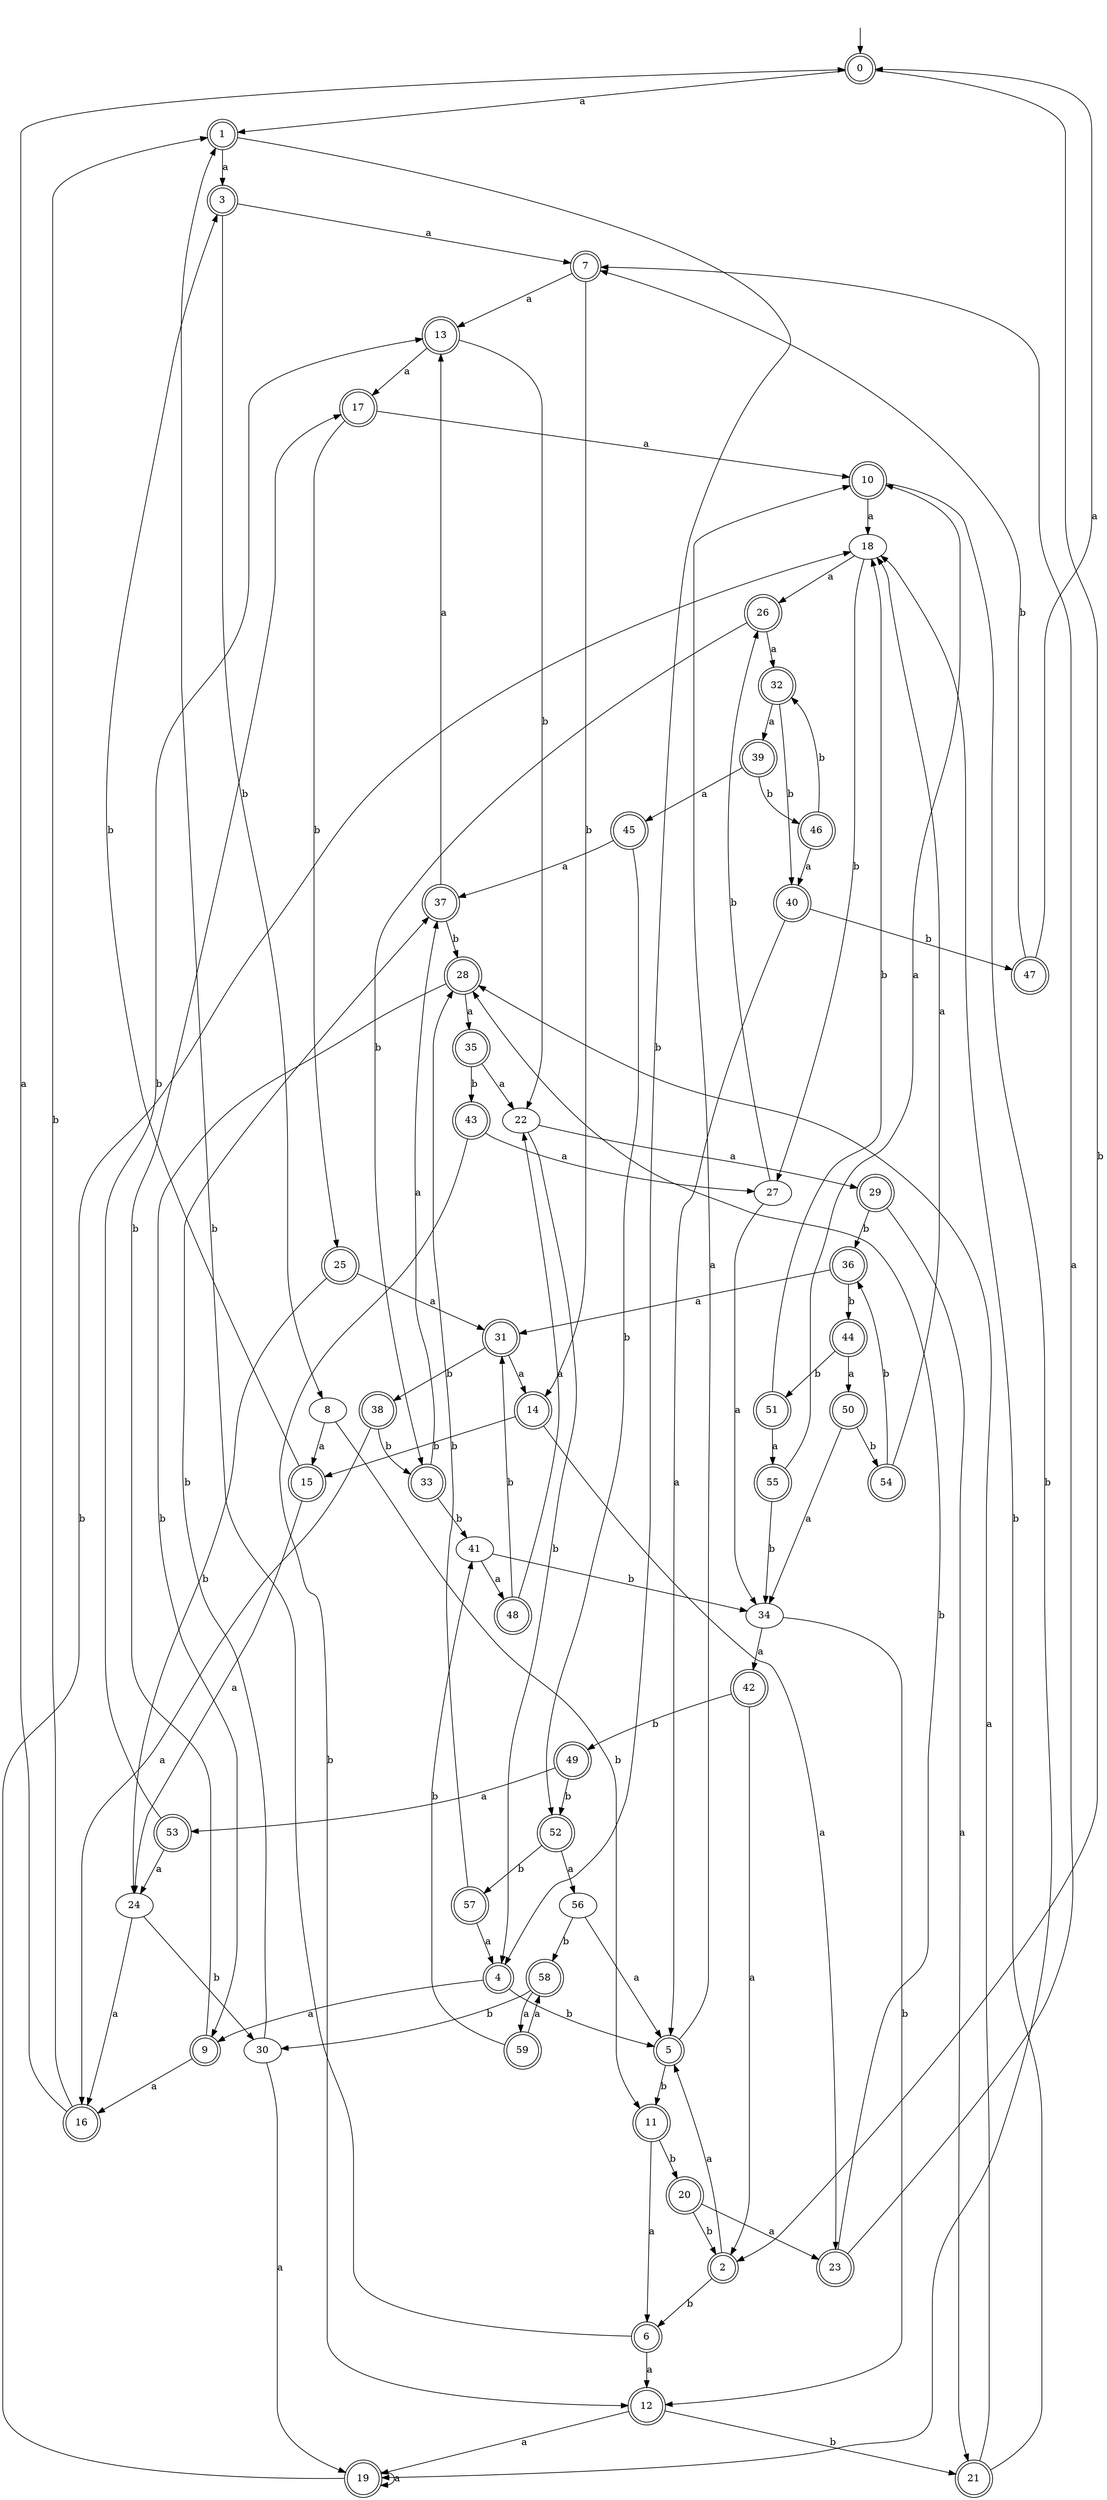 digraph RandomDFA {
  __start0 [label="", shape=none];
  __start0 -> 0 [label=""];
  0 [shape=circle] [shape=doublecircle]
  0 -> 1 [label="a"]
  0 -> 2 [label="b"]
  1 [shape=doublecircle]
  1 -> 3 [label="a"]
  1 -> 4 [label="b"]
  2 [shape=doublecircle]
  2 -> 5 [label="a"]
  2 -> 6 [label="b"]
  3 [shape=doublecircle]
  3 -> 7 [label="a"]
  3 -> 8 [label="b"]
  4 [shape=doublecircle]
  4 -> 9 [label="a"]
  4 -> 5 [label="b"]
  5 [shape=doublecircle]
  5 -> 10 [label="a"]
  5 -> 11 [label="b"]
  6 [shape=doublecircle]
  6 -> 12 [label="a"]
  6 -> 1 [label="b"]
  7 [shape=doublecircle]
  7 -> 13 [label="a"]
  7 -> 14 [label="b"]
  8
  8 -> 15 [label="a"]
  8 -> 11 [label="b"]
  9 [shape=doublecircle]
  9 -> 16 [label="a"]
  9 -> 17 [label="b"]
  10 [shape=doublecircle]
  10 -> 18 [label="a"]
  10 -> 19 [label="b"]
  11 [shape=doublecircle]
  11 -> 6 [label="a"]
  11 -> 20 [label="b"]
  12 [shape=doublecircle]
  12 -> 19 [label="a"]
  12 -> 21 [label="b"]
  13 [shape=doublecircle]
  13 -> 17 [label="a"]
  13 -> 22 [label="b"]
  14 [shape=doublecircle]
  14 -> 23 [label="a"]
  14 -> 15 [label="b"]
  15 [shape=doublecircle]
  15 -> 24 [label="a"]
  15 -> 3 [label="b"]
  16 [shape=doublecircle]
  16 -> 0 [label="a"]
  16 -> 1 [label="b"]
  17 [shape=doublecircle]
  17 -> 10 [label="a"]
  17 -> 25 [label="b"]
  18
  18 -> 26 [label="a"]
  18 -> 27 [label="b"]
  19 [shape=doublecircle]
  19 -> 19 [label="a"]
  19 -> 18 [label="b"]
  20 [shape=doublecircle]
  20 -> 23 [label="a"]
  20 -> 2 [label="b"]
  21 [shape=doublecircle]
  21 -> 28 [label="a"]
  21 -> 18 [label="b"]
  22
  22 -> 29 [label="a"]
  22 -> 4 [label="b"]
  23 [shape=doublecircle]
  23 -> 7 [label="a"]
  23 -> 28 [label="b"]
  24
  24 -> 16 [label="a"]
  24 -> 30 [label="b"]
  25 [shape=doublecircle]
  25 -> 31 [label="a"]
  25 -> 24 [label="b"]
  26 [shape=doublecircle]
  26 -> 32 [label="a"]
  26 -> 33 [label="b"]
  27
  27 -> 34 [label="a"]
  27 -> 26 [label="b"]
  28 [shape=doublecircle]
  28 -> 35 [label="a"]
  28 -> 9 [label="b"]
  29 [shape=doublecircle]
  29 -> 21 [label="a"]
  29 -> 36 [label="b"]
  30
  30 -> 19 [label="a"]
  30 -> 37 [label="b"]
  31 [shape=doublecircle]
  31 -> 14 [label="a"]
  31 -> 38 [label="b"]
  32 [shape=doublecircle]
  32 -> 39 [label="a"]
  32 -> 40 [label="b"]
  33 [shape=doublecircle]
  33 -> 37 [label="a"]
  33 -> 41 [label="b"]
  34
  34 -> 42 [label="a"]
  34 -> 12 [label="b"]
  35 [shape=doublecircle]
  35 -> 22 [label="a"]
  35 -> 43 [label="b"]
  36 [shape=doublecircle]
  36 -> 31 [label="a"]
  36 -> 44 [label="b"]
  37 [shape=doublecircle]
  37 -> 13 [label="a"]
  37 -> 28 [label="b"]
  38 [shape=doublecircle]
  38 -> 16 [label="a"]
  38 -> 33 [label="b"]
  39 [shape=doublecircle]
  39 -> 45 [label="a"]
  39 -> 46 [label="b"]
  40 [shape=doublecircle]
  40 -> 5 [label="a"]
  40 -> 47 [label="b"]
  41
  41 -> 48 [label="a"]
  41 -> 34 [label="b"]
  42 [shape=doublecircle]
  42 -> 2 [label="a"]
  42 -> 49 [label="b"]
  43 [shape=doublecircle]
  43 -> 27 [label="a"]
  43 -> 12 [label="b"]
  44 [shape=doublecircle]
  44 -> 50 [label="a"]
  44 -> 51 [label="b"]
  45 [shape=doublecircle]
  45 -> 37 [label="a"]
  45 -> 52 [label="b"]
  46 [shape=doublecircle]
  46 -> 40 [label="a"]
  46 -> 32 [label="b"]
  47 [shape=doublecircle]
  47 -> 0 [label="a"]
  47 -> 7 [label="b"]
  48 [shape=doublecircle]
  48 -> 22 [label="a"]
  48 -> 31 [label="b"]
  49 [shape=doublecircle]
  49 -> 53 [label="a"]
  49 -> 52 [label="b"]
  50 [shape=doublecircle]
  50 -> 34 [label="a"]
  50 -> 54 [label="b"]
  51 [shape=doublecircle]
  51 -> 55 [label="a"]
  51 -> 18 [label="b"]
  52 [shape=doublecircle]
  52 -> 56 [label="a"]
  52 -> 57 [label="b"]
  53 [shape=doublecircle]
  53 -> 24 [label="a"]
  53 -> 13 [label="b"]
  54 [shape=doublecircle]
  54 -> 18 [label="a"]
  54 -> 36 [label="b"]
  55 [shape=doublecircle]
  55 -> 10 [label="a"]
  55 -> 34 [label="b"]
  56
  56 -> 5 [label="a"]
  56 -> 58 [label="b"]
  57 [shape=doublecircle]
  57 -> 4 [label="a"]
  57 -> 28 [label="b"]
  58 [shape=doublecircle]
  58 -> 59 [label="a"]
  58 -> 30 [label="b"]
  59 [shape=doublecircle]
  59 -> 58 [label="a"]
  59 -> 41 [label="b"]
}
